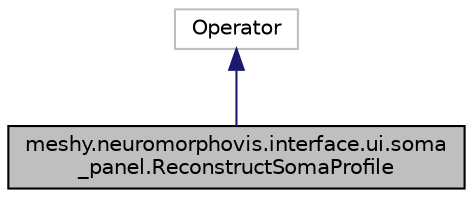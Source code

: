 digraph "meshy.neuromorphovis.interface.ui.soma_panel.ReconstructSomaProfile"
{
  edge [fontname="Helvetica",fontsize="10",labelfontname="Helvetica",labelfontsize="10"];
  node [fontname="Helvetica",fontsize="10",shape=record];
  Node1 [label="meshy.neuromorphovis.interface.ui.soma\l_panel.ReconstructSomaProfile",height=0.2,width=0.4,color="black", fillcolor="grey75", style="filled", fontcolor="black"];
  Node2 -> Node1 [dir="back",color="midnightblue",fontsize="10",style="solid"];
  Node2 [label="Operator",height=0.2,width=0.4,color="grey75", fillcolor="white", style="filled"];
}
